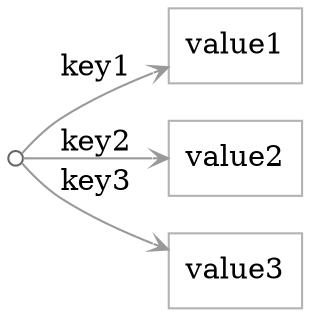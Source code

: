digraph g {
  rankdir=LR;
  node [shape=box; color=gray70];
  edge [arrowhead=vee; arrowsize=0.75; color=gray60];

  "" [label=""; shape=circle; width=0.10; color=gray40];
  "" -> "/key1" [label="key1"];
  "/key1" [label="value1"];
  "" -> "/key2" [label="key2"];
  "/key2" [label="value2"];
  "" -> "/key3" [label="key3"];
  "/key3" [label="value3"];
}
